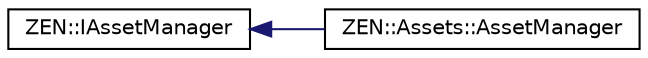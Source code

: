 digraph "Graphical Class Hierarchy"
{
 // LATEX_PDF_SIZE
  edge [fontname="Helvetica",fontsize="10",labelfontname="Helvetica",labelfontsize="10"];
  node [fontname="Helvetica",fontsize="10",shape=record];
  rankdir="LR";
  Node0 [label="ZEN::IAssetManager",height=0.2,width=0.4,color="black", fillcolor="white", style="filled",URL="$classZEN_1_1IAssetManager.html",tooltip=" "];
  Node0 -> Node1 [dir="back",color="midnightblue",fontsize="10",style="solid",fontname="Helvetica"];
  Node1 [label="ZEN::Assets::AssetManager",height=0.2,width=0.4,color="black", fillcolor="white", style="filled",URL="$classZEN_1_1Assets_1_1AssetManager.html",tooltip=" "];
}

